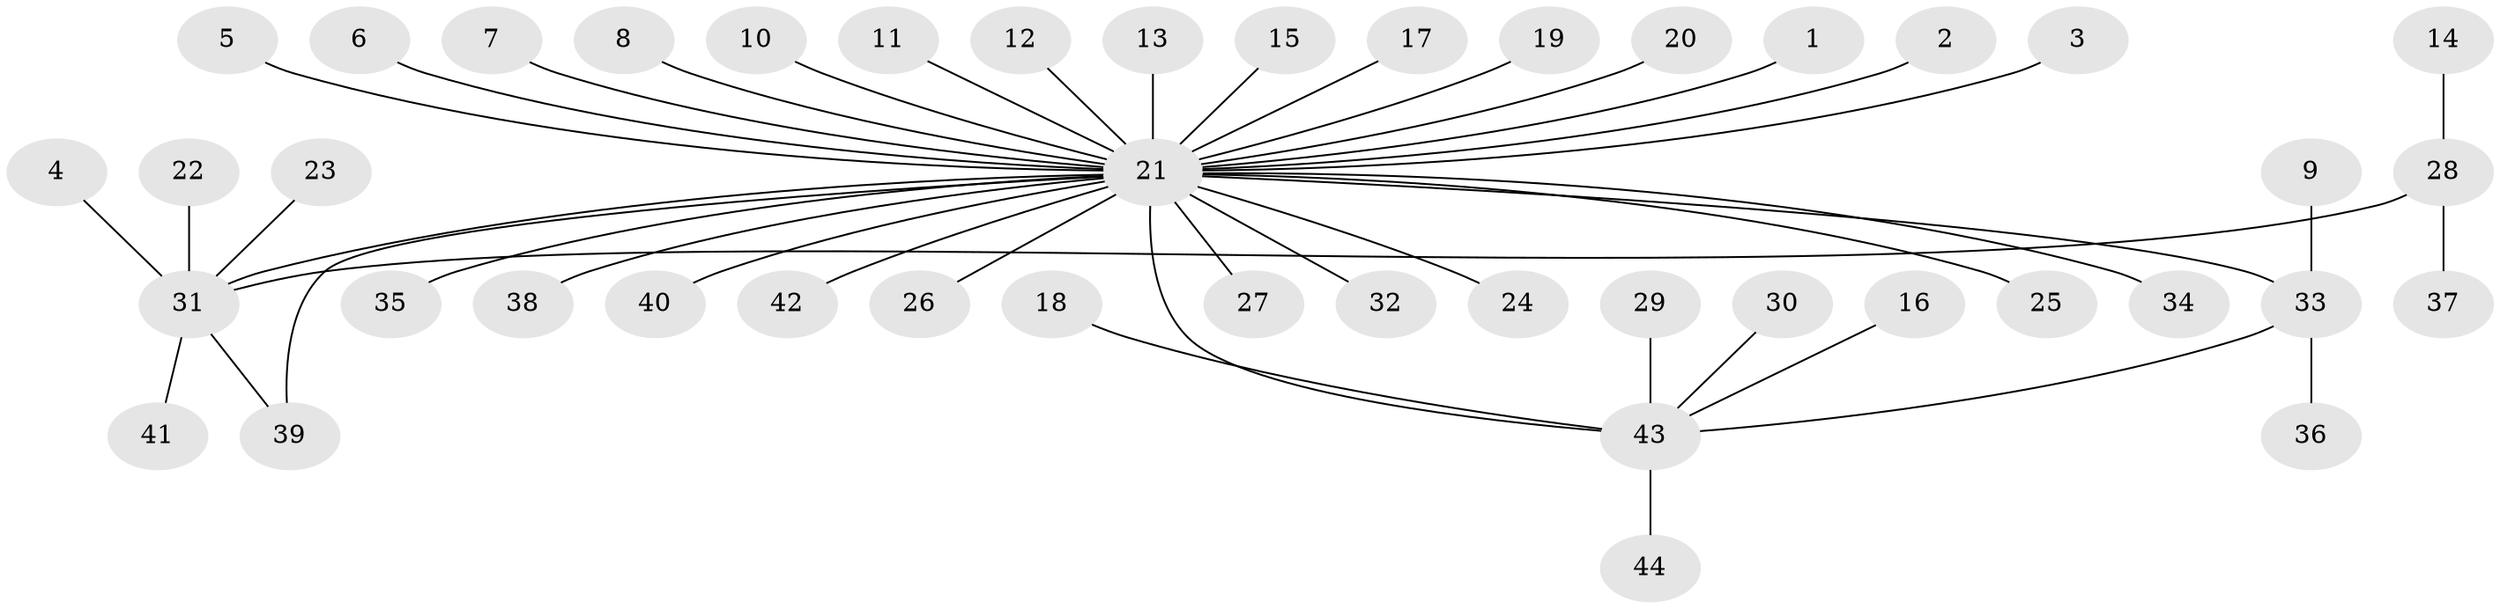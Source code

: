 // original degree distribution, {7: 0.034482758620689655, 2: 0.25287356321839083, 11: 0.011494252873563218, 22: 0.011494252873563218, 6: 0.011494252873563218, 1: 0.6206896551724138, 5: 0.022988505747126436, 10: 0.011494252873563218, 3: 0.022988505747126436}
// Generated by graph-tools (version 1.1) at 2025/49/03/09/25 03:49:57]
// undirected, 44 vertices, 45 edges
graph export_dot {
graph [start="1"]
  node [color=gray90,style=filled];
  1;
  2;
  3;
  4;
  5;
  6;
  7;
  8;
  9;
  10;
  11;
  12;
  13;
  14;
  15;
  16;
  17;
  18;
  19;
  20;
  21;
  22;
  23;
  24;
  25;
  26;
  27;
  28;
  29;
  30;
  31;
  32;
  33;
  34;
  35;
  36;
  37;
  38;
  39;
  40;
  41;
  42;
  43;
  44;
  1 -- 21 [weight=1.0];
  2 -- 21 [weight=1.0];
  3 -- 21 [weight=1.0];
  4 -- 31 [weight=1.0];
  5 -- 21 [weight=1.0];
  6 -- 21 [weight=1.0];
  7 -- 21 [weight=1.0];
  8 -- 21 [weight=1.0];
  9 -- 33 [weight=1.0];
  10 -- 21 [weight=1.0];
  11 -- 21 [weight=1.0];
  12 -- 21 [weight=1.0];
  13 -- 21 [weight=1.0];
  14 -- 28 [weight=1.0];
  15 -- 21 [weight=1.0];
  16 -- 43 [weight=1.0];
  17 -- 21 [weight=1.0];
  18 -- 43 [weight=1.0];
  19 -- 21 [weight=1.0];
  20 -- 21 [weight=1.0];
  21 -- 24 [weight=1.0];
  21 -- 25 [weight=1.0];
  21 -- 26 [weight=1.0];
  21 -- 27 [weight=1.0];
  21 -- 31 [weight=1.0];
  21 -- 32 [weight=1.0];
  21 -- 33 [weight=2.0];
  21 -- 34 [weight=1.0];
  21 -- 35 [weight=1.0];
  21 -- 38 [weight=1.0];
  21 -- 39 [weight=1.0];
  21 -- 40 [weight=1.0];
  21 -- 42 [weight=1.0];
  21 -- 43 [weight=2.0];
  22 -- 31 [weight=1.0];
  23 -- 31 [weight=1.0];
  28 -- 31 [weight=1.0];
  28 -- 37 [weight=1.0];
  29 -- 43 [weight=1.0];
  30 -- 43 [weight=1.0];
  31 -- 39 [weight=1.0];
  31 -- 41 [weight=1.0];
  33 -- 36 [weight=1.0];
  33 -- 43 [weight=1.0];
  43 -- 44 [weight=1.0];
}
